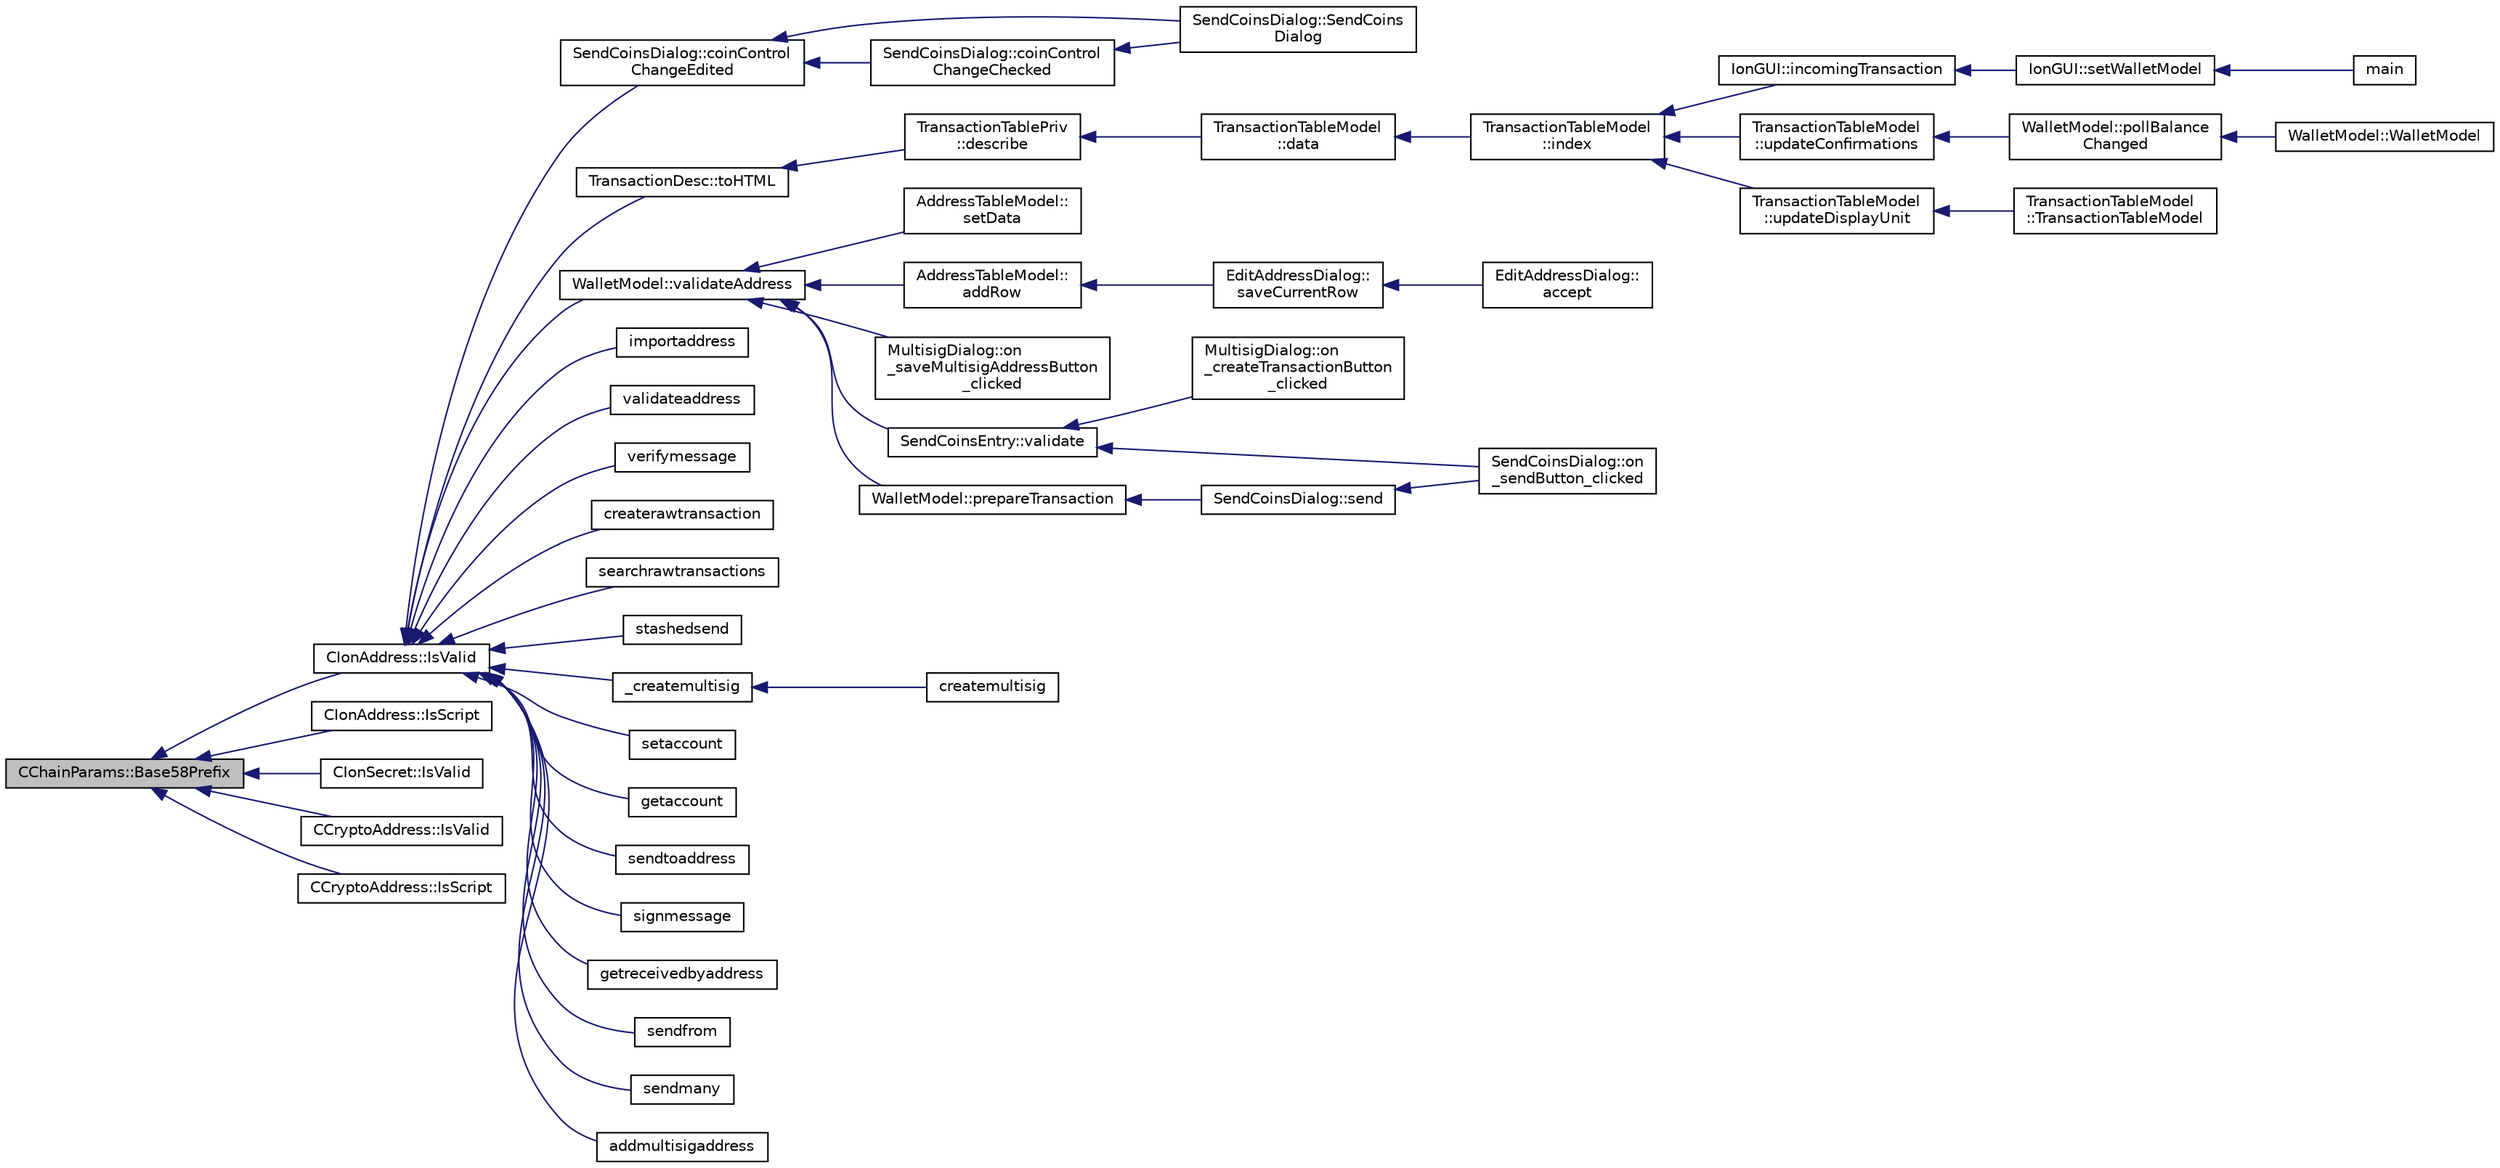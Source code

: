 digraph "CChainParams::Base58Prefix"
{
  edge [fontname="Helvetica",fontsize="10",labelfontname="Helvetica",labelfontsize="10"];
  node [fontname="Helvetica",fontsize="10",shape=record];
  rankdir="LR";
  Node5 [label="CChainParams::Base58Prefix",height=0.2,width=0.4,color="black", fillcolor="grey75", style="filled", fontcolor="black"];
  Node5 -> Node6 [dir="back",color="midnightblue",fontsize="10",style="solid",fontname="Helvetica"];
  Node6 [label="CIonAddress::IsValid",height=0.2,width=0.4,color="black", fillcolor="white", style="filled",URL="$d1/de4/class_c_ion_address.html#a93cb71370b938e7fad4a74c4b5775da6"];
  Node6 -> Node7 [dir="back",color="midnightblue",fontsize="10",style="solid",fontname="Helvetica"];
  Node7 [label="SendCoinsDialog::coinControl\lChangeEdited",height=0.2,width=0.4,color="black", fillcolor="white", style="filled",URL="$d6/de6/class_send_coins_dialog.html#a1f419f2381bce2ae9b4a7bd140f25a4e"];
  Node7 -> Node8 [dir="back",color="midnightblue",fontsize="10",style="solid",fontname="Helvetica"];
  Node8 [label="SendCoinsDialog::SendCoins\lDialog",height=0.2,width=0.4,color="black", fillcolor="white", style="filled",URL="$d6/de6/class_send_coins_dialog.html#a0df5bc29d1df68eda44826651afc595f"];
  Node7 -> Node9 [dir="back",color="midnightblue",fontsize="10",style="solid",fontname="Helvetica"];
  Node9 [label="SendCoinsDialog::coinControl\lChangeChecked",height=0.2,width=0.4,color="black", fillcolor="white", style="filled",URL="$d6/de6/class_send_coins_dialog.html#a21224b0dedf14f7a6c05174bff9dea65"];
  Node9 -> Node8 [dir="back",color="midnightblue",fontsize="10",style="solid",fontname="Helvetica"];
  Node6 -> Node10 [dir="back",color="midnightblue",fontsize="10",style="solid",fontname="Helvetica"];
  Node10 [label="TransactionDesc::toHTML",height=0.2,width=0.4,color="black", fillcolor="white", style="filled",URL="$d4/da9/class_transaction_desc.html#ab7c9dbb2048aae121dd9d75df86e64f4"];
  Node10 -> Node11 [dir="back",color="midnightblue",fontsize="10",style="solid",fontname="Helvetica"];
  Node11 [label="TransactionTablePriv\l::describe",height=0.2,width=0.4,color="black", fillcolor="white", style="filled",URL="$d2/ddb/class_transaction_table_priv.html#ab08d44e16bf6dd95b5b83959b3013780"];
  Node11 -> Node12 [dir="back",color="midnightblue",fontsize="10",style="solid",fontname="Helvetica"];
  Node12 [label="TransactionTableModel\l::data",height=0.2,width=0.4,color="black", fillcolor="white", style="filled",URL="$d7/dfe/class_transaction_table_model.html#a02173c31b6014bff182e320217e30e10"];
  Node12 -> Node13 [dir="back",color="midnightblue",fontsize="10",style="solid",fontname="Helvetica"];
  Node13 [label="TransactionTableModel\l::index",height=0.2,width=0.4,color="black", fillcolor="white", style="filled",URL="$d7/dfe/class_transaction_table_model.html#af3a9a49314f80268a77a704f7f028905"];
  Node13 -> Node14 [dir="back",color="midnightblue",fontsize="10",style="solid",fontname="Helvetica"];
  Node14 [label="IonGUI::incomingTransaction",height=0.2,width=0.4,color="black", fillcolor="white", style="filled",URL="$dc/d0b/class_ion_g_u_i.html#acdb78c5d98fb4528bd0e9f5b9c5ad048",tooltip="Show incoming transaction notification for new transactions. "];
  Node14 -> Node15 [dir="back",color="midnightblue",fontsize="10",style="solid",fontname="Helvetica"];
  Node15 [label="IonGUI::setWalletModel",height=0.2,width=0.4,color="black", fillcolor="white", style="filled",URL="$dc/d0b/class_ion_g_u_i.html#a37f87db65498b036d387c705a749c45d",tooltip="Set the wallet model. "];
  Node15 -> Node16 [dir="back",color="midnightblue",fontsize="10",style="solid",fontname="Helvetica"];
  Node16 [label="main",height=0.2,width=0.4,color="black", fillcolor="white", style="filled",URL="$d5/d2d/ion_8cpp.html#a0ddf1224851353fc92bfbff6f499fa97"];
  Node13 -> Node17 [dir="back",color="midnightblue",fontsize="10",style="solid",fontname="Helvetica"];
  Node17 [label="TransactionTableModel\l::updateConfirmations",height=0.2,width=0.4,color="black", fillcolor="white", style="filled",URL="$d7/dfe/class_transaction_table_model.html#a5899d9eda6465bfb16d2846b6459567e"];
  Node17 -> Node18 [dir="back",color="midnightblue",fontsize="10",style="solid",fontname="Helvetica"];
  Node18 [label="WalletModel::pollBalance\lChanged",height=0.2,width=0.4,color="black", fillcolor="white", style="filled",URL="$d4/d27/class_wallet_model.html#a51469b2d95cfd4bc0a14ee456fca7b95"];
  Node18 -> Node19 [dir="back",color="midnightblue",fontsize="10",style="solid",fontname="Helvetica"];
  Node19 [label="WalletModel::WalletModel",height=0.2,width=0.4,color="black", fillcolor="white", style="filled",URL="$d4/d27/class_wallet_model.html#af50d9654d2f20e4e4f0789dcb64ad6b1"];
  Node13 -> Node20 [dir="back",color="midnightblue",fontsize="10",style="solid",fontname="Helvetica"];
  Node20 [label="TransactionTableModel\l::updateDisplayUnit",height=0.2,width=0.4,color="black", fillcolor="white", style="filled",URL="$d7/dfe/class_transaction_table_model.html#a8b73ff7d72ec2dd69790bc61bbe8575e"];
  Node20 -> Node21 [dir="back",color="midnightblue",fontsize="10",style="solid",fontname="Helvetica"];
  Node21 [label="TransactionTableModel\l::TransactionTableModel",height=0.2,width=0.4,color="black", fillcolor="white", style="filled",URL="$d7/dfe/class_transaction_table_model.html#a6c10b7cab9804eee6df9e049a978dc62"];
  Node6 -> Node22 [dir="back",color="midnightblue",fontsize="10",style="solid",fontname="Helvetica"];
  Node22 [label="WalletModel::validateAddress",height=0.2,width=0.4,color="black", fillcolor="white", style="filled",URL="$d4/d27/class_wallet_model.html#a04604615253aeaae1253b1412a70a1f7"];
  Node22 -> Node23 [dir="back",color="midnightblue",fontsize="10",style="solid",fontname="Helvetica"];
  Node23 [label="AddressTableModel::\lsetData",height=0.2,width=0.4,color="black", fillcolor="white", style="filled",URL="$d9/ded/class_address_table_model.html#a5c6bd467fd1fc499d126fe2b7380ce5c"];
  Node22 -> Node24 [dir="back",color="midnightblue",fontsize="10",style="solid",fontname="Helvetica"];
  Node24 [label="AddressTableModel::\laddRow",height=0.2,width=0.4,color="black", fillcolor="white", style="filled",URL="$d9/ded/class_address_table_model.html#a08ab9ae401a18d193f0e39551de81280"];
  Node24 -> Node25 [dir="back",color="midnightblue",fontsize="10",style="solid",fontname="Helvetica"];
  Node25 [label="EditAddressDialog::\lsaveCurrentRow",height=0.2,width=0.4,color="black", fillcolor="white", style="filled",URL="$da/db7/class_edit_address_dialog.html#a8494a551799cd1f4c253e557424c206c"];
  Node25 -> Node26 [dir="back",color="midnightblue",fontsize="10",style="solid",fontname="Helvetica"];
  Node26 [label="EditAddressDialog::\laccept",height=0.2,width=0.4,color="black", fillcolor="white", style="filled",URL="$da/db7/class_edit_address_dialog.html#ac52b71129806bccf6533d0e9441393b6"];
  Node22 -> Node27 [dir="back",color="midnightblue",fontsize="10",style="solid",fontname="Helvetica"];
  Node27 [label="MultisigDialog::on\l_saveMultisigAddressButton\l_clicked",height=0.2,width=0.4,color="black", fillcolor="white", style="filled",URL="$d4/df4/class_multisig_dialog.html#a95c9278296354b38696d72eeb62dc09d"];
  Node22 -> Node28 [dir="back",color="midnightblue",fontsize="10",style="solid",fontname="Helvetica"];
  Node28 [label="SendCoinsEntry::validate",height=0.2,width=0.4,color="black", fillcolor="white", style="filled",URL="$d0/dbc/class_send_coins_entry.html#ab77df95fe77e9a001190cd4dabe0dfec"];
  Node28 -> Node29 [dir="back",color="midnightblue",fontsize="10",style="solid",fontname="Helvetica"];
  Node29 [label="MultisigDialog::on\l_createTransactionButton\l_clicked",height=0.2,width=0.4,color="black", fillcolor="white", style="filled",URL="$d4/df4/class_multisig_dialog.html#a172ad3ad87e2e756aae8e93e5febb855"];
  Node28 -> Node30 [dir="back",color="midnightblue",fontsize="10",style="solid",fontname="Helvetica"];
  Node30 [label="SendCoinsDialog::on\l_sendButton_clicked",height=0.2,width=0.4,color="black", fillcolor="white", style="filled",URL="$d6/de6/class_send_coins_dialog.html#a2cab7cf9ea5040b9e2189297f7d3c764"];
  Node22 -> Node31 [dir="back",color="midnightblue",fontsize="10",style="solid",fontname="Helvetica"];
  Node31 [label="WalletModel::prepareTransaction",height=0.2,width=0.4,color="black", fillcolor="white", style="filled",URL="$d4/d27/class_wallet_model.html#a8abc851901c7c7343ebfb5a8e5fc0154"];
  Node31 -> Node32 [dir="back",color="midnightblue",fontsize="10",style="solid",fontname="Helvetica"];
  Node32 [label="SendCoinsDialog::send",height=0.2,width=0.4,color="black", fillcolor="white", style="filled",URL="$d6/de6/class_send_coins_dialog.html#afd8d436a16ea7dba1276e8fdfdc8b2d3"];
  Node32 -> Node30 [dir="back",color="midnightblue",fontsize="10",style="solid",fontname="Helvetica"];
  Node6 -> Node33 [dir="back",color="midnightblue",fontsize="10",style="solid",fontname="Helvetica"];
  Node33 [label="importaddress",height=0.2,width=0.4,color="black", fillcolor="white", style="filled",URL="$dc/dbf/rpcdump_8cpp.html#a457bc572859c8265c72a0afd1a6db56c"];
  Node6 -> Node34 [dir="back",color="midnightblue",fontsize="10",style="solid",fontname="Helvetica"];
  Node34 [label="validateaddress",height=0.2,width=0.4,color="black", fillcolor="white", style="filled",URL="$db/d48/rpcmisc_8cpp.html#aea4124dcc1390de557db6128da0697f4"];
  Node6 -> Node35 [dir="back",color="midnightblue",fontsize="10",style="solid",fontname="Helvetica"];
  Node35 [label="verifymessage",height=0.2,width=0.4,color="black", fillcolor="white", style="filled",URL="$db/d48/rpcmisc_8cpp.html#ad8fce781dfd9dfd4866bba2a4589141a"];
  Node6 -> Node36 [dir="back",color="midnightblue",fontsize="10",style="solid",fontname="Helvetica"];
  Node36 [label="createrawtransaction",height=0.2,width=0.4,color="black", fillcolor="white", style="filled",URL="$dc/da8/rpcrawtransaction_8cpp.html#a7924d2aa3d68d890b82773445e0d949e"];
  Node6 -> Node37 [dir="back",color="midnightblue",fontsize="10",style="solid",fontname="Helvetica"];
  Node37 [label="searchrawtransactions",height=0.2,width=0.4,color="black", fillcolor="white", style="filled",URL="$dc/da8/rpcrawtransaction_8cpp.html#ae119520f4c7a75fcaf31fbfaf8dff482"];
  Node6 -> Node38 [dir="back",color="midnightblue",fontsize="10",style="solid",fontname="Helvetica"];
  Node38 [label="stashedsend",height=0.2,width=0.4,color="black", fillcolor="white", style="filled",URL="$d5/d6b/rpcstashedsend_8cpp.html#a5a7cb1ad55aeaa8bcbb5172e9153a75a"];
  Node6 -> Node39 [dir="back",color="midnightblue",fontsize="10",style="solid",fontname="Helvetica"];
  Node39 [label="_createmultisig",height=0.2,width=0.4,color="black", fillcolor="white", style="filled",URL="$df/d1d/rpcwallet_8cpp.html#aca53a9372c92e81fc665cbdeb8fcdbc5"];
  Node39 -> Node40 [dir="back",color="midnightblue",fontsize="10",style="solid",fontname="Helvetica"];
  Node40 [label="createmultisig",height=0.2,width=0.4,color="black", fillcolor="white", style="filled",URL="$df/d1d/rpcwallet_8cpp.html#a10f145bcadd06025abb3b065e2fa7a84"];
  Node6 -> Node41 [dir="back",color="midnightblue",fontsize="10",style="solid",fontname="Helvetica"];
  Node41 [label="setaccount",height=0.2,width=0.4,color="black", fillcolor="white", style="filled",URL="$df/d1d/rpcwallet_8cpp.html#a6bf0dc200554f841a4549a2e5087f699"];
  Node6 -> Node42 [dir="back",color="midnightblue",fontsize="10",style="solid",fontname="Helvetica"];
  Node42 [label="getaccount",height=0.2,width=0.4,color="black", fillcolor="white", style="filled",URL="$df/d1d/rpcwallet_8cpp.html#ae8b2f525d311992d732a971b6333c8ea"];
  Node6 -> Node43 [dir="back",color="midnightblue",fontsize="10",style="solid",fontname="Helvetica"];
  Node43 [label="sendtoaddress",height=0.2,width=0.4,color="black", fillcolor="white", style="filled",URL="$df/d1d/rpcwallet_8cpp.html#a134064858f9cfa4775a6ae34cac2b133"];
  Node6 -> Node44 [dir="back",color="midnightblue",fontsize="10",style="solid",fontname="Helvetica"];
  Node44 [label="signmessage",height=0.2,width=0.4,color="black", fillcolor="white", style="filled",URL="$df/d1d/rpcwallet_8cpp.html#a315b42a2c859c4b50a54c1b05984928c"];
  Node6 -> Node45 [dir="back",color="midnightblue",fontsize="10",style="solid",fontname="Helvetica"];
  Node45 [label="getreceivedbyaddress",height=0.2,width=0.4,color="black", fillcolor="white", style="filled",URL="$df/d1d/rpcwallet_8cpp.html#abbb6475509aa2e69844f0b3a8bcb422a"];
  Node6 -> Node46 [dir="back",color="midnightblue",fontsize="10",style="solid",fontname="Helvetica"];
  Node46 [label="sendfrom",height=0.2,width=0.4,color="black", fillcolor="white", style="filled",URL="$df/d1d/rpcwallet_8cpp.html#a845eaefd9ec7752b1145c183205524d0"];
  Node6 -> Node47 [dir="back",color="midnightblue",fontsize="10",style="solid",fontname="Helvetica"];
  Node47 [label="sendmany",height=0.2,width=0.4,color="black", fillcolor="white", style="filled",URL="$df/d1d/rpcwallet_8cpp.html#adeb5f23f20fb4e589dab23cadf75c92d"];
  Node6 -> Node48 [dir="back",color="midnightblue",fontsize="10",style="solid",fontname="Helvetica"];
  Node48 [label="addmultisigaddress",height=0.2,width=0.4,color="black", fillcolor="white", style="filled",URL="$df/d1d/rpcwallet_8cpp.html#a01e8a83cbd4209f10c71719383d7ca2d"];
  Node5 -> Node49 [dir="back",color="midnightblue",fontsize="10",style="solid",fontname="Helvetica"];
  Node49 [label="CIonAddress::IsScript",height=0.2,width=0.4,color="black", fillcolor="white", style="filled",URL="$d1/de4/class_c_ion_address.html#a9e3c3a230a1750ec412b7fbc9ba581f1"];
  Node5 -> Node50 [dir="back",color="midnightblue",fontsize="10",style="solid",fontname="Helvetica"];
  Node50 [label="CIonSecret::IsValid",height=0.2,width=0.4,color="black", fillcolor="white", style="filled",URL="$d3/d88/class_c_ion_secret.html#a253913efbdbb69925a90a510d547ef12"];
  Node5 -> Node51 [dir="back",color="midnightblue",fontsize="10",style="solid",fontname="Helvetica"];
  Node51 [label="CCryptoAddress::IsValid",height=0.2,width=0.4,color="black", fillcolor="white", style="filled",URL="$d4/d11/class_c_crypto_address.html#a4aa138bd5048409766798006e499475e"];
  Node5 -> Node52 [dir="back",color="midnightblue",fontsize="10",style="solid",fontname="Helvetica"];
  Node52 [label="CCryptoAddress::IsScript",height=0.2,width=0.4,color="black", fillcolor="white", style="filled",URL="$d4/d11/class_c_crypto_address.html#ad27a559aaf96e4129faa9ac6e99e6752"];
}

